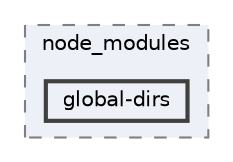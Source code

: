digraph "C:/Users/arisc/OneDrive/Documents/GitHub/FINAL/EcoEats-Project/node_modules/global-dirs"
{
 // LATEX_PDF_SIZE
  bgcolor="transparent";
  edge [fontname=Helvetica,fontsize=10,labelfontname=Helvetica,labelfontsize=10];
  node [fontname=Helvetica,fontsize=10,shape=box,height=0.2,width=0.4];
  compound=true
  subgraph clusterdir_5091f2b68170d33f954320199e2fed0a {
    graph [ bgcolor="#edf0f7", pencolor="grey50", label="node_modules", fontname=Helvetica,fontsize=10 style="filled,dashed", URL="dir_5091f2b68170d33f954320199e2fed0a.html",tooltip=""]
  dir_8fad0d32e51b80f7e683da471a5f48ca [label="global-dirs", fillcolor="#edf0f7", color="grey25", style="filled,bold", URL="dir_8fad0d32e51b80f7e683da471a5f48ca.html",tooltip=""];
  }
}
